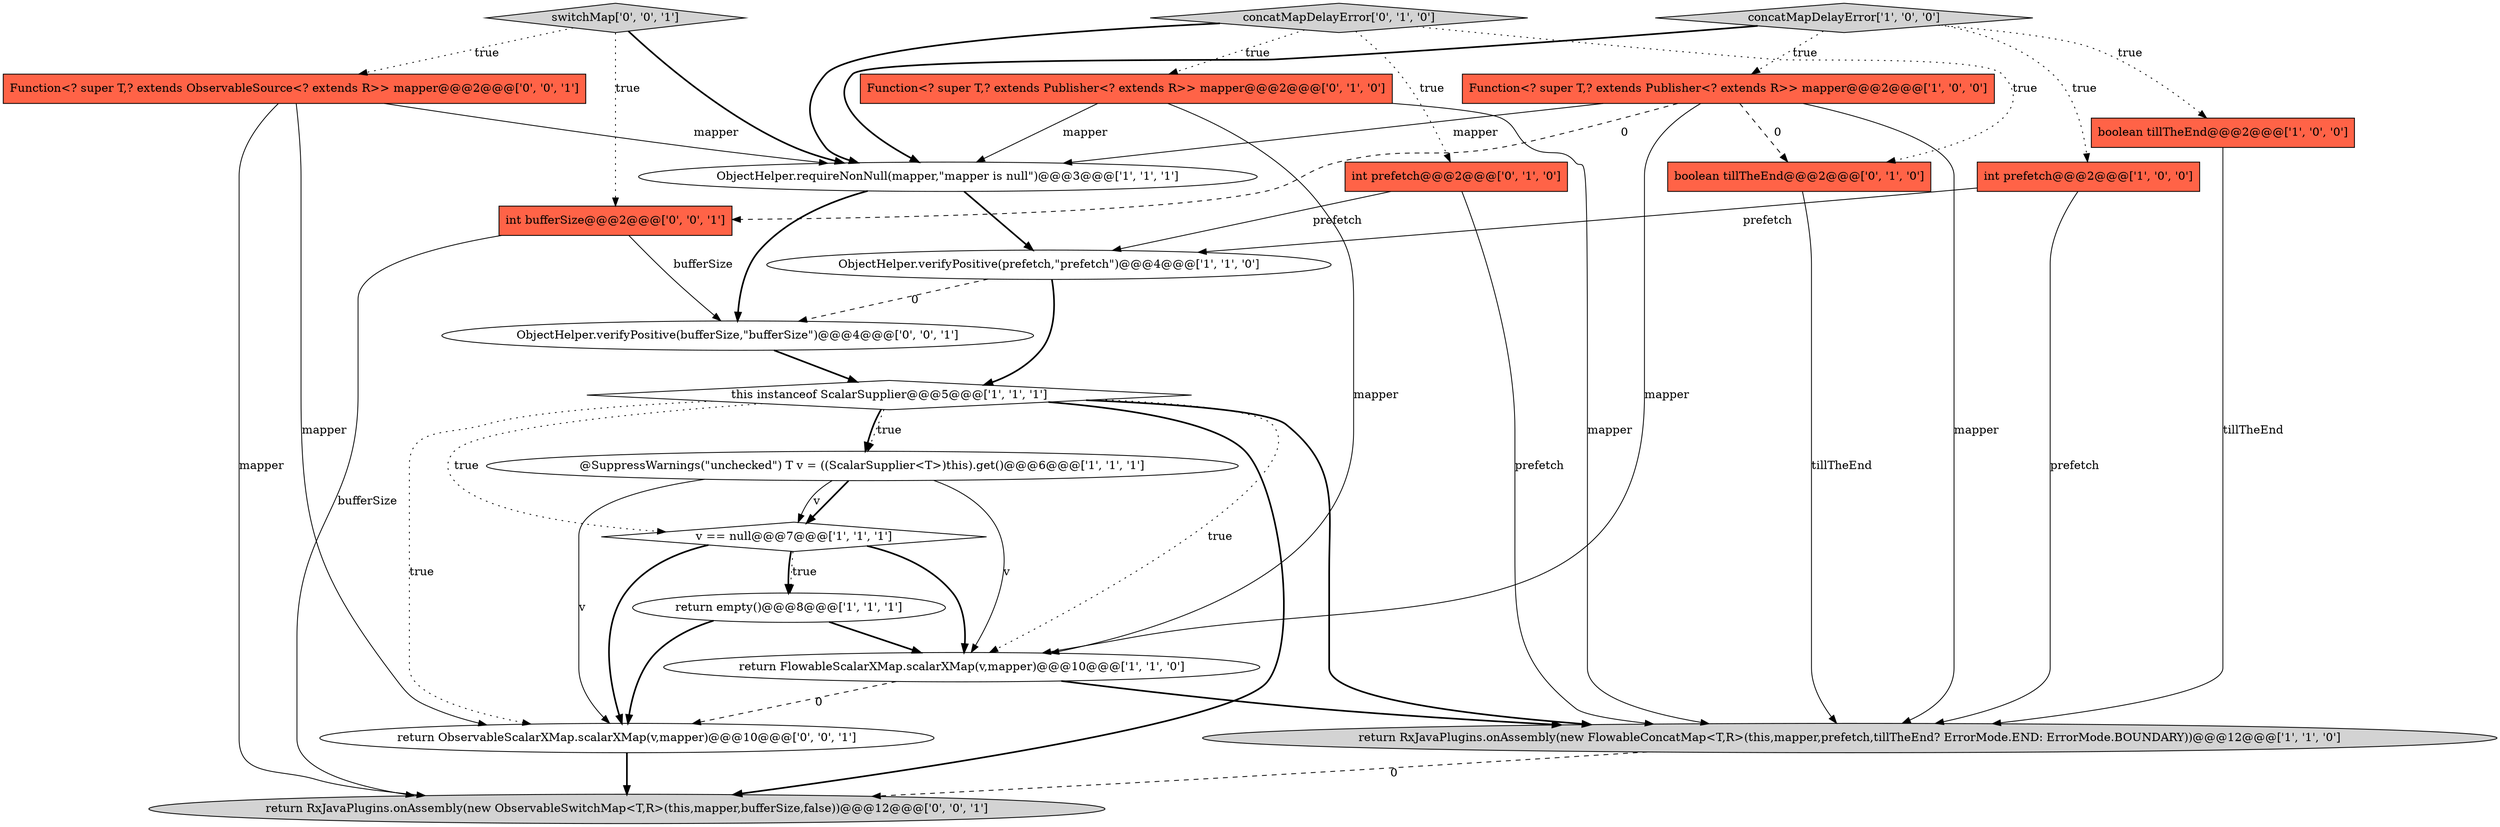 digraph {
16 [style = filled, label = "switchMap['0', '0', '1']", fillcolor = lightgray, shape = diamond image = "AAA0AAABBB3BBB"];
18 [style = filled, label = "ObjectHelper.verifyPositive(bufferSize,\"bufferSize\")@@@4@@@['0', '0', '1']", fillcolor = white, shape = ellipse image = "AAA0AAABBB3BBB"];
17 [style = filled, label = "Function<? super T,? extends ObservableSource<? extends R>> mapper@@@2@@@['0', '0', '1']", fillcolor = tomato, shape = box image = "AAA0AAABBB3BBB"];
11 [style = filled, label = "return RxJavaPlugins.onAssembly(new FlowableConcatMap<T,R>(this,mapper,prefetch,tillTheEnd? ErrorMode.END: ErrorMode.BOUNDARY))@@@12@@@['1', '1', '0']", fillcolor = lightgray, shape = ellipse image = "AAA0AAABBB1BBB"];
15 [style = filled, label = "boolean tillTheEnd@@@2@@@['0', '1', '0']", fillcolor = tomato, shape = box image = "AAA1AAABBB2BBB"];
19 [style = filled, label = "return RxJavaPlugins.onAssembly(new ObservableSwitchMap<T,R>(this,mapper,bufferSize,false))@@@12@@@['0', '0', '1']", fillcolor = lightgray, shape = ellipse image = "AAA0AAABBB3BBB"];
3 [style = filled, label = "boolean tillTheEnd@@@2@@@['1', '0', '0']", fillcolor = tomato, shape = box image = "AAA0AAABBB1BBB"];
7 [style = filled, label = "return empty()@@@8@@@['1', '1', '1']", fillcolor = white, shape = ellipse image = "AAA0AAABBB1BBB"];
1 [style = filled, label = "@SuppressWarnings(\"unchecked\") T v = ((ScalarSupplier<T>)this).get()@@@6@@@['1', '1', '1']", fillcolor = white, shape = ellipse image = "AAA0AAABBB1BBB"];
0 [style = filled, label = "concatMapDelayError['1', '0', '0']", fillcolor = lightgray, shape = diamond image = "AAA0AAABBB1BBB"];
14 [style = filled, label = "Function<? super T,? extends Publisher<? extends R>> mapper@@@2@@@['0', '1', '0']", fillcolor = tomato, shape = box image = "AAA0AAABBB2BBB"];
13 [style = filled, label = "concatMapDelayError['0', '1', '0']", fillcolor = lightgray, shape = diamond image = "AAA0AAABBB2BBB"];
21 [style = filled, label = "int bufferSize@@@2@@@['0', '0', '1']", fillcolor = tomato, shape = box image = "AAA0AAABBB3BBB"];
9 [style = filled, label = "v == null@@@7@@@['1', '1', '1']", fillcolor = white, shape = diamond image = "AAA0AAABBB1BBB"];
4 [style = filled, label = "ObjectHelper.requireNonNull(mapper,\"mapper is null\")@@@3@@@['1', '1', '1']", fillcolor = white, shape = ellipse image = "AAA0AAABBB1BBB"];
20 [style = filled, label = "return ObservableScalarXMap.scalarXMap(v,mapper)@@@10@@@['0', '0', '1']", fillcolor = white, shape = ellipse image = "AAA0AAABBB3BBB"];
6 [style = filled, label = "ObjectHelper.verifyPositive(prefetch,\"prefetch\")@@@4@@@['1', '1', '0']", fillcolor = white, shape = ellipse image = "AAA0AAABBB1BBB"];
8 [style = filled, label = "return FlowableScalarXMap.scalarXMap(v,mapper)@@@10@@@['1', '1', '0']", fillcolor = white, shape = ellipse image = "AAA0AAABBB1BBB"];
12 [style = filled, label = "int prefetch@@@2@@@['0', '1', '0']", fillcolor = tomato, shape = box image = "AAA0AAABBB2BBB"];
5 [style = filled, label = "Function<? super T,? extends Publisher<? extends R>> mapper@@@2@@@['1', '0', '0']", fillcolor = tomato, shape = box image = "AAA1AAABBB1BBB"];
2 [style = filled, label = "int prefetch@@@2@@@['1', '0', '0']", fillcolor = tomato, shape = box image = "AAA0AAABBB1BBB"];
10 [style = filled, label = "this instanceof ScalarSupplier@@@5@@@['1', '1', '1']", fillcolor = white, shape = diamond image = "AAA0AAABBB1BBB"];
21->19 [style = solid, label="bufferSize"];
10->8 [style = dotted, label="true"];
5->8 [style = solid, label="mapper"];
12->11 [style = solid, label="prefetch"];
0->5 [style = dotted, label="true"];
13->12 [style = dotted, label="true"];
4->6 [style = bold, label=""];
10->19 [style = bold, label=""];
1->20 [style = solid, label="v"];
16->17 [style = dotted, label="true"];
14->4 [style = solid, label="mapper"];
8->20 [style = dashed, label="0"];
5->11 [style = solid, label="mapper"];
9->20 [style = bold, label=""];
4->18 [style = bold, label=""];
7->20 [style = bold, label=""];
2->11 [style = solid, label="prefetch"];
9->7 [style = bold, label=""];
9->8 [style = bold, label=""];
7->8 [style = bold, label=""];
10->9 [style = dotted, label="true"];
12->6 [style = solid, label="prefetch"];
1->9 [style = bold, label=""];
6->18 [style = dashed, label="0"];
15->11 [style = solid, label="tillTheEnd"];
21->18 [style = solid, label="bufferSize"];
1->8 [style = solid, label="v"];
18->10 [style = bold, label=""];
0->4 [style = bold, label=""];
10->20 [style = dotted, label="true"];
11->19 [style = dashed, label="0"];
6->10 [style = bold, label=""];
1->9 [style = solid, label="v"];
5->21 [style = dashed, label="0"];
16->21 [style = dotted, label="true"];
3->11 [style = solid, label="tillTheEnd"];
14->11 [style = solid, label="mapper"];
13->15 [style = dotted, label="true"];
0->3 [style = dotted, label="true"];
10->1 [style = dotted, label="true"];
0->2 [style = dotted, label="true"];
16->4 [style = bold, label=""];
9->7 [style = dotted, label="true"];
20->19 [style = bold, label=""];
14->8 [style = solid, label="mapper"];
10->1 [style = bold, label=""];
8->11 [style = bold, label=""];
13->14 [style = dotted, label="true"];
5->15 [style = dashed, label="0"];
17->20 [style = solid, label="mapper"];
17->4 [style = solid, label="mapper"];
13->4 [style = bold, label=""];
5->4 [style = solid, label="mapper"];
17->19 [style = solid, label="mapper"];
10->11 [style = bold, label=""];
2->6 [style = solid, label="prefetch"];
}
